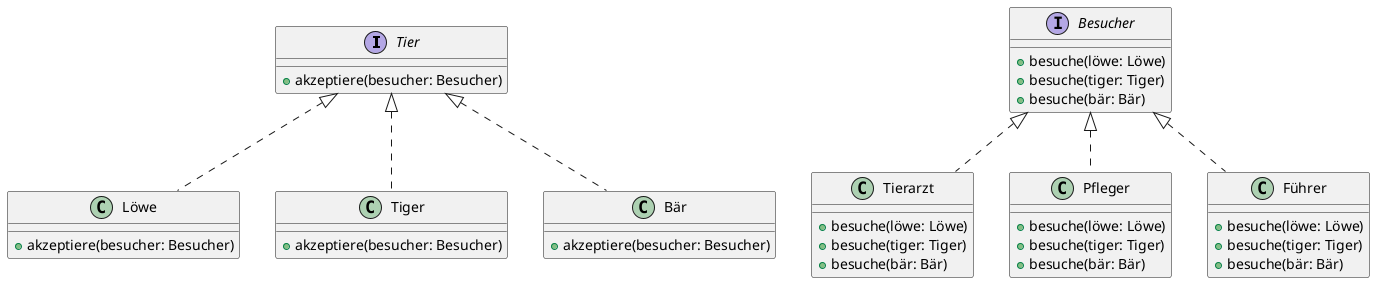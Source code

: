 @startuml UML_Klassendiagramm2.png
interface Tier {
  +akzeptiere(besucher: Besucher)
}

interface Besucher {
  +besuche(löwe: Löwe)
  +besuche(tiger: Tiger)
  +besuche(bär: Bär)
}

class Löwe {
  +akzeptiere(besucher: Besucher)
}

class Tiger {
  +akzeptiere(besucher: Besucher)
}

class Bär {
  +akzeptiere(besucher: Besucher)
}

class Tierarzt {
  +besuche(löwe: Löwe)
  +besuche(tiger: Tiger)
  +besuche(bär: Bär)
}

class Pfleger {
  +besuche(löwe: Löwe)
  +besuche(tiger: Tiger)
  +besuche(bär: Bär)
}

class Führer {
  +besuche(löwe: Löwe)
  +besuche(tiger: Tiger)
  +besuche(bär: Bär)
}

Tier <|.. Löwe
Tier <|.. Tiger
Tier <|.. Bär

Besucher <|.. Tierarzt
Besucher <|.. Pfleger
Besucher <|.. Führer
@enduml
